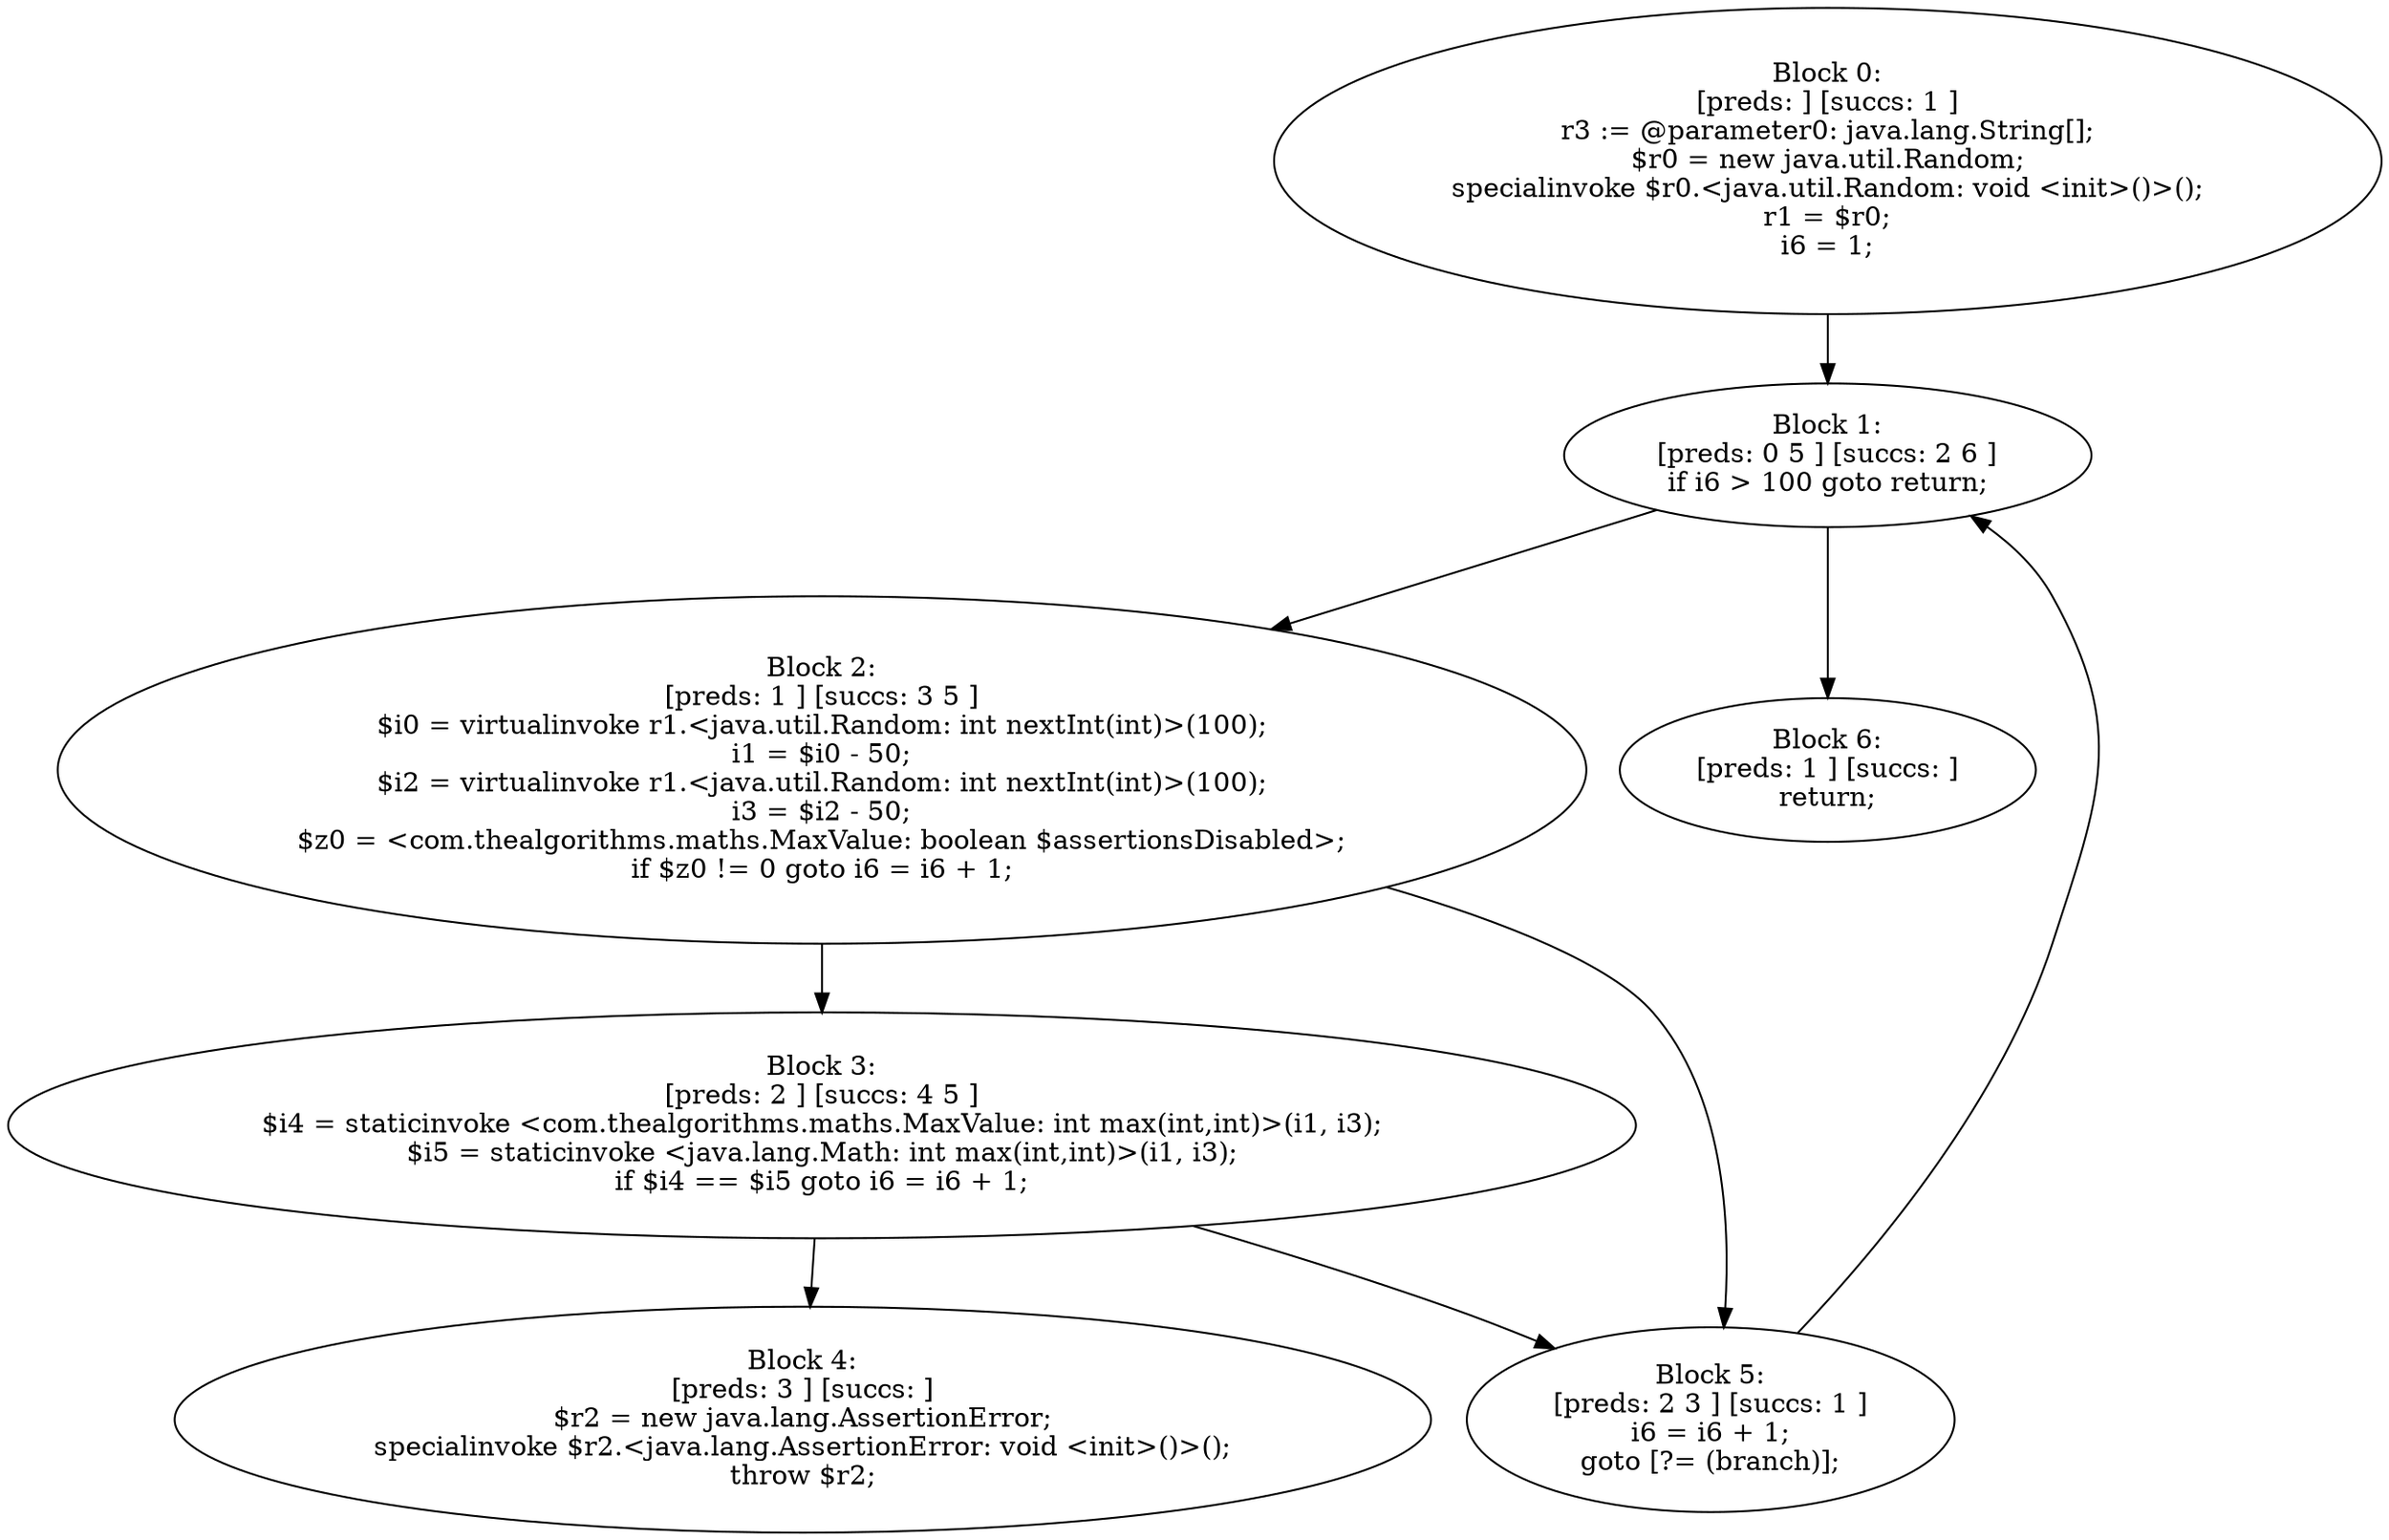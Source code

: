 digraph "unitGraph" {
    "Block 0:
[preds: ] [succs: 1 ]
r3 := @parameter0: java.lang.String[];
$r0 = new java.util.Random;
specialinvoke $r0.<java.util.Random: void <init>()>();
r1 = $r0;
i6 = 1;
"
    "Block 1:
[preds: 0 5 ] [succs: 2 6 ]
if i6 > 100 goto return;
"
    "Block 2:
[preds: 1 ] [succs: 3 5 ]
$i0 = virtualinvoke r1.<java.util.Random: int nextInt(int)>(100);
i1 = $i0 - 50;
$i2 = virtualinvoke r1.<java.util.Random: int nextInt(int)>(100);
i3 = $i2 - 50;
$z0 = <com.thealgorithms.maths.MaxValue: boolean $assertionsDisabled>;
if $z0 != 0 goto i6 = i6 + 1;
"
    "Block 3:
[preds: 2 ] [succs: 4 5 ]
$i4 = staticinvoke <com.thealgorithms.maths.MaxValue: int max(int,int)>(i1, i3);
$i5 = staticinvoke <java.lang.Math: int max(int,int)>(i1, i3);
if $i4 == $i5 goto i6 = i6 + 1;
"
    "Block 4:
[preds: 3 ] [succs: ]
$r2 = new java.lang.AssertionError;
specialinvoke $r2.<java.lang.AssertionError: void <init>()>();
throw $r2;
"
    "Block 5:
[preds: 2 3 ] [succs: 1 ]
i6 = i6 + 1;
goto [?= (branch)];
"
    "Block 6:
[preds: 1 ] [succs: ]
return;
"
    "Block 0:
[preds: ] [succs: 1 ]
r3 := @parameter0: java.lang.String[];
$r0 = new java.util.Random;
specialinvoke $r0.<java.util.Random: void <init>()>();
r1 = $r0;
i6 = 1;
"->"Block 1:
[preds: 0 5 ] [succs: 2 6 ]
if i6 > 100 goto return;
";
    "Block 1:
[preds: 0 5 ] [succs: 2 6 ]
if i6 > 100 goto return;
"->"Block 2:
[preds: 1 ] [succs: 3 5 ]
$i0 = virtualinvoke r1.<java.util.Random: int nextInt(int)>(100);
i1 = $i0 - 50;
$i2 = virtualinvoke r1.<java.util.Random: int nextInt(int)>(100);
i3 = $i2 - 50;
$z0 = <com.thealgorithms.maths.MaxValue: boolean $assertionsDisabled>;
if $z0 != 0 goto i6 = i6 + 1;
";
    "Block 1:
[preds: 0 5 ] [succs: 2 6 ]
if i6 > 100 goto return;
"->"Block 6:
[preds: 1 ] [succs: ]
return;
";
    "Block 2:
[preds: 1 ] [succs: 3 5 ]
$i0 = virtualinvoke r1.<java.util.Random: int nextInt(int)>(100);
i1 = $i0 - 50;
$i2 = virtualinvoke r1.<java.util.Random: int nextInt(int)>(100);
i3 = $i2 - 50;
$z0 = <com.thealgorithms.maths.MaxValue: boolean $assertionsDisabled>;
if $z0 != 0 goto i6 = i6 + 1;
"->"Block 3:
[preds: 2 ] [succs: 4 5 ]
$i4 = staticinvoke <com.thealgorithms.maths.MaxValue: int max(int,int)>(i1, i3);
$i5 = staticinvoke <java.lang.Math: int max(int,int)>(i1, i3);
if $i4 == $i5 goto i6 = i6 + 1;
";
    "Block 2:
[preds: 1 ] [succs: 3 5 ]
$i0 = virtualinvoke r1.<java.util.Random: int nextInt(int)>(100);
i1 = $i0 - 50;
$i2 = virtualinvoke r1.<java.util.Random: int nextInt(int)>(100);
i3 = $i2 - 50;
$z0 = <com.thealgorithms.maths.MaxValue: boolean $assertionsDisabled>;
if $z0 != 0 goto i6 = i6 + 1;
"->"Block 5:
[preds: 2 3 ] [succs: 1 ]
i6 = i6 + 1;
goto [?= (branch)];
";
    "Block 3:
[preds: 2 ] [succs: 4 5 ]
$i4 = staticinvoke <com.thealgorithms.maths.MaxValue: int max(int,int)>(i1, i3);
$i5 = staticinvoke <java.lang.Math: int max(int,int)>(i1, i3);
if $i4 == $i5 goto i6 = i6 + 1;
"->"Block 4:
[preds: 3 ] [succs: ]
$r2 = new java.lang.AssertionError;
specialinvoke $r2.<java.lang.AssertionError: void <init>()>();
throw $r2;
";
    "Block 3:
[preds: 2 ] [succs: 4 5 ]
$i4 = staticinvoke <com.thealgorithms.maths.MaxValue: int max(int,int)>(i1, i3);
$i5 = staticinvoke <java.lang.Math: int max(int,int)>(i1, i3);
if $i4 == $i5 goto i6 = i6 + 1;
"->"Block 5:
[preds: 2 3 ] [succs: 1 ]
i6 = i6 + 1;
goto [?= (branch)];
";
    "Block 5:
[preds: 2 3 ] [succs: 1 ]
i6 = i6 + 1;
goto [?= (branch)];
"->"Block 1:
[preds: 0 5 ] [succs: 2 6 ]
if i6 > 100 goto return;
";
}
